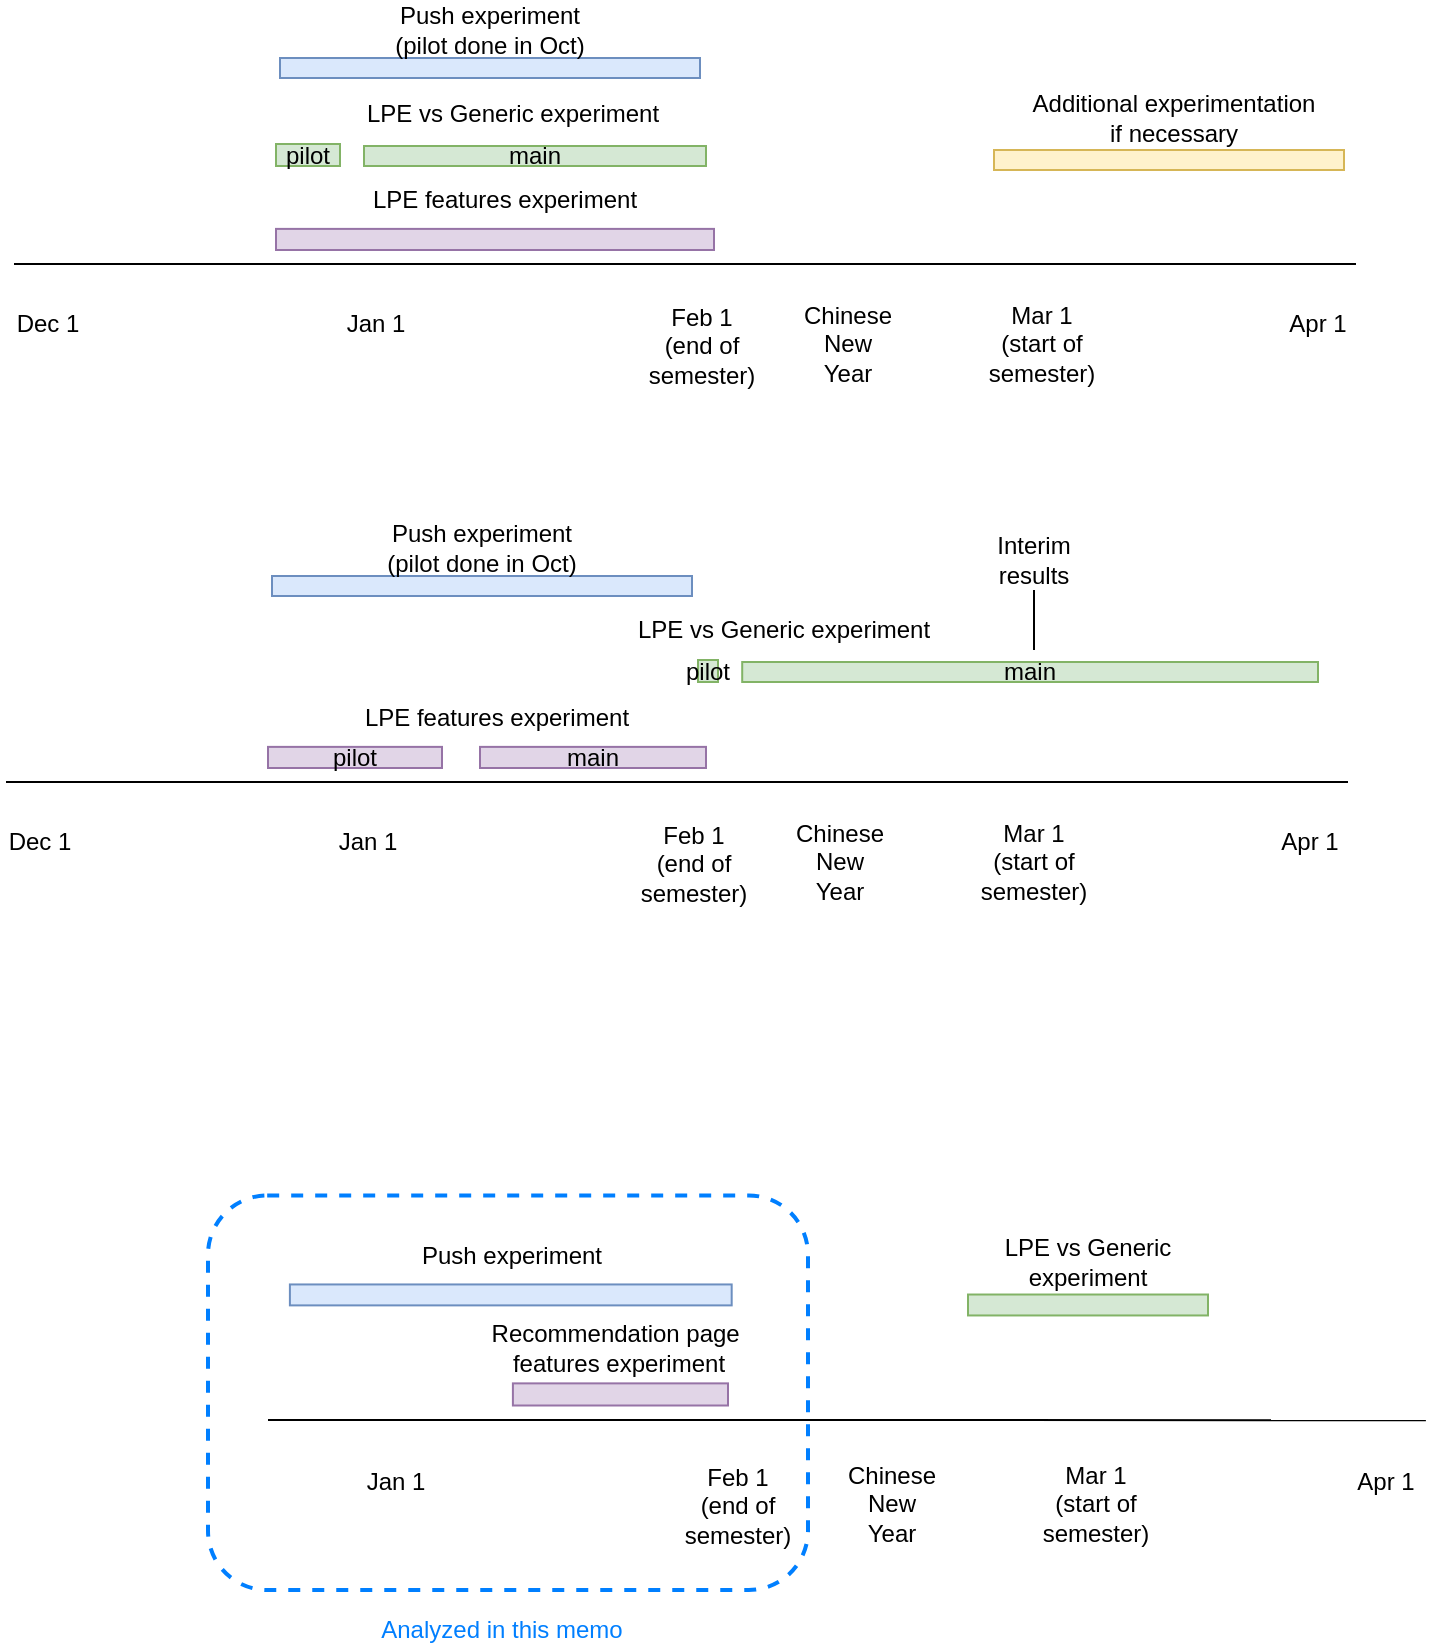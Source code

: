 <mxfile version="14.1.9" type="github">
  <diagram id="9kw0mO2XZqRHTkTSrYz0" name="Page-1">
    <mxGraphModel dx="925" dy="504" grid="1" gridSize="10" guides="1" tooltips="1" connect="1" arrows="1" fold="1" page="1" pageScale="1" pageWidth="827" pageHeight="1169" math="0" shadow="0">
      <root>
        <mxCell id="0" />
        <mxCell id="1" parent="0" />
        <mxCell id="svRwzcFXPkf0f7jTmVtS-1" value="" style="endArrow=none;html=1;" parent="1" edge="1">
          <mxGeometry width="50" height="50" relative="1" as="geometry">
            <mxPoint x="63" y="257" as="sourcePoint" />
            <mxPoint x="734" y="257" as="targetPoint" />
          </mxGeometry>
        </mxCell>
        <mxCell id="svRwzcFXPkf0f7jTmVtS-5" value="Dec 1" style="text;html=1;strokeColor=none;fillColor=none;align=center;verticalAlign=middle;whiteSpace=wrap;rounded=0;" parent="1" vertex="1">
          <mxGeometry x="60" y="277" width="40" height="20" as="geometry" />
        </mxCell>
        <mxCell id="svRwzcFXPkf0f7jTmVtS-7" value="Jan 1" style="text;html=1;strokeColor=none;fillColor=none;align=center;verticalAlign=middle;whiteSpace=wrap;rounded=0;" parent="1" vertex="1">
          <mxGeometry x="224" y="277" width="40" height="20" as="geometry" />
        </mxCell>
        <mxCell id="k94z_0Pb7mNIg170iiSW-1" value="Feb 1 (end of semester)" style="text;html=1;strokeColor=none;fillColor=none;align=center;verticalAlign=middle;whiteSpace=wrap;rounded=0;" parent="1" vertex="1">
          <mxGeometry x="387" y="277" width="40" height="42" as="geometry" />
        </mxCell>
        <mxCell id="k94z_0Pb7mNIg170iiSW-5" value="Mar 1 (start of semester)" style="text;html=1;strokeColor=none;fillColor=none;align=center;verticalAlign=middle;whiteSpace=wrap;rounded=0;" parent="1" vertex="1">
          <mxGeometry x="557" y="277" width="40" height="40" as="geometry" />
        </mxCell>
        <mxCell id="k94z_0Pb7mNIg170iiSW-6" value="Apr 1" style="text;html=1;strokeColor=none;fillColor=none;align=center;verticalAlign=middle;whiteSpace=wrap;rounded=0;" parent="1" vertex="1">
          <mxGeometry x="695" y="277" width="40" height="20" as="geometry" />
        </mxCell>
        <mxCell id="k94z_0Pb7mNIg170iiSW-10" value="" style="group" parent="1" vertex="1" connectable="0">
          <mxGeometry x="553" y="174" width="175" height="36" as="geometry" />
        </mxCell>
        <mxCell id="k94z_0Pb7mNIg170iiSW-8" value="" style="rounded=0;whiteSpace=wrap;html=1;fillColor=#fff2cc;strokeColor=#d6b656;" parent="k94z_0Pb7mNIg170iiSW-10" vertex="1">
          <mxGeometry y="26" width="175" height="10" as="geometry" />
        </mxCell>
        <mxCell id="k94z_0Pb7mNIg170iiSW-9" value="Additional experimentation if necessary" style="text;html=1;strokeColor=none;fillColor=none;align=center;verticalAlign=middle;whiteSpace=wrap;rounded=0;" parent="k94z_0Pb7mNIg170iiSW-10" vertex="1">
          <mxGeometry x="15" width="150" height="20" as="geometry" />
        </mxCell>
        <mxCell id="k94z_0Pb7mNIg170iiSW-11" value="" style="group" parent="1" vertex="1" connectable="0">
          <mxGeometry x="194" y="212" width="225" height="38" as="geometry" />
        </mxCell>
        <mxCell id="k94z_0Pb7mNIg170iiSW-12" value="" style="rounded=0;whiteSpace=wrap;html=1;fillColor=#e1d5e7;strokeColor=#9673a6;" parent="k94z_0Pb7mNIg170iiSW-11" vertex="1">
          <mxGeometry y="27.444" width="219" height="10.556" as="geometry" />
        </mxCell>
        <mxCell id="k94z_0Pb7mNIg170iiSW-13" value="LPE features experiment" style="text;html=1;strokeColor=none;fillColor=none;align=center;verticalAlign=middle;whiteSpace=wrap;rounded=0;" parent="k94z_0Pb7mNIg170iiSW-11" vertex="1">
          <mxGeometry x="32.525" y="2.111" width="162.624" height="21.111" as="geometry" />
        </mxCell>
        <mxCell id="k94z_0Pb7mNIg170iiSW-20" value="" style="group" parent="1" vertex="1" connectable="0">
          <mxGeometry x="196" y="128" width="210" height="36" as="geometry" />
        </mxCell>
        <mxCell id="k94z_0Pb7mNIg170iiSW-21" value="" style="rounded=0;whiteSpace=wrap;html=1;fillColor=#dae8fc;strokeColor=#6c8ebf;" parent="k94z_0Pb7mNIg170iiSW-20" vertex="1">
          <mxGeometry y="26" width="210" height="10" as="geometry" />
        </mxCell>
        <mxCell id="k94z_0Pb7mNIg170iiSW-22" value="Push experiment &lt;br&gt;(pilot done in Oct)" style="text;html=1;strokeColor=none;fillColor=none;align=center;verticalAlign=middle;whiteSpace=wrap;rounded=0;" parent="k94z_0Pb7mNIg170iiSW-20" vertex="1">
          <mxGeometry x="30" y="2" width="150" height="20" as="geometry" />
        </mxCell>
        <mxCell id="k94z_0Pb7mNIg170iiSW-23" style="edgeStyle=orthogonalEdgeStyle;rounded=0;orthogonalLoop=1;jettySize=auto;html=1;exitX=0.5;exitY=1;exitDx=0;exitDy=0;" parent="k94z_0Pb7mNIg170iiSW-20" source="k94z_0Pb7mNIg170iiSW-22" target="k94z_0Pb7mNIg170iiSW-22" edge="1">
          <mxGeometry relative="1" as="geometry" />
        </mxCell>
        <mxCell id="k94z_0Pb7mNIg170iiSW-16" value="main" style="rounded=0;whiteSpace=wrap;html=1;fillColor=#d5e8d4;strokeColor=#82b366;" parent="1" vertex="1">
          <mxGeometry x="238" y="198" width="171" height="10" as="geometry" />
        </mxCell>
        <mxCell id="k94z_0Pb7mNIg170iiSW-17" value="LPE vs Generic experiment" style="text;html=1;strokeColor=none;fillColor=none;align=center;verticalAlign=middle;whiteSpace=wrap;rounded=0;" parent="1" vertex="1">
          <mxGeometry x="236" y="172" width="153" height="20" as="geometry" />
        </mxCell>
        <mxCell id="k94z_0Pb7mNIg170iiSW-19" style="edgeStyle=orthogonalEdgeStyle;rounded=0;orthogonalLoop=1;jettySize=auto;html=1;exitX=0.5;exitY=1;exitDx=0;exitDy=0;" parent="1" source="k94z_0Pb7mNIg170iiSW-17" target="k94z_0Pb7mNIg170iiSW-17" edge="1">
          <mxGeometry x="207" y="172" as="geometry" />
        </mxCell>
        <mxCell id="k94z_0Pb7mNIg170iiSW-30" value="pilot" style="rounded=0;whiteSpace=wrap;html=1;fillColor=#d5e8d4;strokeColor=#82b366;" parent="1" vertex="1">
          <mxGeometry x="194" y="197" width="32" height="11" as="geometry" />
        </mxCell>
        <mxCell id="k94z_0Pb7mNIg170iiSW-31" value="Chinese New Year" style="text;html=1;strokeColor=none;fillColor=none;align=center;verticalAlign=middle;whiteSpace=wrap;rounded=0;" parent="1" vertex="1">
          <mxGeometry x="460" y="277" width="40" height="40.5" as="geometry" />
        </mxCell>
        <mxCell id="S08e8VoS9cVCSWtRFzNA-45" value="" style="group" vertex="1" connectable="0" parent="1">
          <mxGeometry x="56" y="387" width="675" height="191" as="geometry" />
        </mxCell>
        <mxCell id="jeiLrmdcQPQ38rP_3Onz-1" value="" style="endArrow=none;html=1;" parent="S08e8VoS9cVCSWtRFzNA-45" edge="1">
          <mxGeometry width="50" height="50" relative="1" as="geometry">
            <mxPoint x="3" y="129" as="sourcePoint" />
            <mxPoint x="674" y="129" as="targetPoint" />
          </mxGeometry>
        </mxCell>
        <mxCell id="jeiLrmdcQPQ38rP_3Onz-2" value="Dec 1" style="text;html=1;strokeColor=none;fillColor=none;align=center;verticalAlign=middle;whiteSpace=wrap;rounded=0;" parent="S08e8VoS9cVCSWtRFzNA-45" vertex="1">
          <mxGeometry y="149" width="40" height="20" as="geometry" />
        </mxCell>
        <mxCell id="jeiLrmdcQPQ38rP_3Onz-3" value="Jan 1" style="text;html=1;strokeColor=none;fillColor=none;align=center;verticalAlign=middle;whiteSpace=wrap;rounded=0;" parent="S08e8VoS9cVCSWtRFzNA-45" vertex="1">
          <mxGeometry x="164" y="149" width="40" height="20" as="geometry" />
        </mxCell>
        <mxCell id="jeiLrmdcQPQ38rP_3Onz-4" value="Feb 1 (end of semester)" style="text;html=1;strokeColor=none;fillColor=none;align=center;verticalAlign=middle;whiteSpace=wrap;rounded=0;" parent="S08e8VoS9cVCSWtRFzNA-45" vertex="1">
          <mxGeometry x="327" y="149" width="40" height="42" as="geometry" />
        </mxCell>
        <mxCell id="jeiLrmdcQPQ38rP_3Onz-5" value="Mar 1 (start of semester)" style="text;html=1;strokeColor=none;fillColor=none;align=center;verticalAlign=middle;whiteSpace=wrap;rounded=0;" parent="S08e8VoS9cVCSWtRFzNA-45" vertex="1">
          <mxGeometry x="497" y="149" width="40" height="40" as="geometry" />
        </mxCell>
        <mxCell id="jeiLrmdcQPQ38rP_3Onz-6" value="Apr 1" style="text;html=1;strokeColor=none;fillColor=none;align=center;verticalAlign=middle;whiteSpace=wrap;rounded=0;" parent="S08e8VoS9cVCSWtRFzNA-45" vertex="1">
          <mxGeometry x="635" y="149" width="40" height="20" as="geometry" />
        </mxCell>
        <mxCell id="jeiLrmdcQPQ38rP_3Onz-10" value="" style="group" parent="S08e8VoS9cVCSWtRFzNA-45" vertex="1" connectable="0">
          <mxGeometry x="134" y="84" width="225" height="38" as="geometry" />
        </mxCell>
        <mxCell id="jeiLrmdcQPQ38rP_3Onz-11" value="main" style="rounded=0;whiteSpace=wrap;html=1;fillColor=#e1d5e7;strokeColor=#9673a6;" parent="jeiLrmdcQPQ38rP_3Onz-10" vertex="1">
          <mxGeometry x="106" y="27.44" width="113" height="10.56" as="geometry" />
        </mxCell>
        <mxCell id="jeiLrmdcQPQ38rP_3Onz-12" value="LPE features experiment" style="text;html=1;strokeColor=none;fillColor=none;align=center;verticalAlign=middle;whiteSpace=wrap;rounded=0;" parent="jeiLrmdcQPQ38rP_3Onz-10" vertex="1">
          <mxGeometry x="32.525" y="2.111" width="162.624" height="21.111" as="geometry" />
        </mxCell>
        <mxCell id="jeiLrmdcQPQ38rP_3Onz-24" value="pilot" style="rounded=0;whiteSpace=wrap;html=1;fillColor=#e1d5e7;strokeColor=#9673a6;" parent="jeiLrmdcQPQ38rP_3Onz-10" vertex="1">
          <mxGeometry y="27.44" width="87" height="10.56" as="geometry" />
        </mxCell>
        <mxCell id="jeiLrmdcQPQ38rP_3Onz-13" value="" style="group" parent="S08e8VoS9cVCSWtRFzNA-45" vertex="1" connectable="0">
          <mxGeometry x="136" width="210" height="36" as="geometry" />
        </mxCell>
        <mxCell id="jeiLrmdcQPQ38rP_3Onz-14" value="" style="rounded=0;whiteSpace=wrap;html=1;fillColor=#dae8fc;strokeColor=#6c8ebf;" parent="jeiLrmdcQPQ38rP_3Onz-13" vertex="1">
          <mxGeometry y="26" width="210" height="10" as="geometry" />
        </mxCell>
        <mxCell id="jeiLrmdcQPQ38rP_3Onz-15" value="Push experiment &lt;br&gt;(pilot done in Oct)" style="text;html=1;strokeColor=none;fillColor=none;align=center;verticalAlign=middle;whiteSpace=wrap;rounded=0;" parent="jeiLrmdcQPQ38rP_3Onz-13" vertex="1">
          <mxGeometry x="30" y="2" width="150" height="20" as="geometry" />
        </mxCell>
        <mxCell id="jeiLrmdcQPQ38rP_3Onz-16" style="edgeStyle=orthogonalEdgeStyle;rounded=0;orthogonalLoop=1;jettySize=auto;html=1;exitX=0.5;exitY=1;exitDx=0;exitDy=0;" parent="jeiLrmdcQPQ38rP_3Onz-13" source="jeiLrmdcQPQ38rP_3Onz-15" target="jeiLrmdcQPQ38rP_3Onz-15" edge="1">
          <mxGeometry relative="1" as="geometry" />
        </mxCell>
        <mxCell id="jeiLrmdcQPQ38rP_3Onz-21" value="Chinese New Year" style="text;html=1;strokeColor=none;fillColor=none;align=center;verticalAlign=middle;whiteSpace=wrap;rounded=0;" parent="S08e8VoS9cVCSWtRFzNA-45" vertex="1">
          <mxGeometry x="400" y="149" width="40" height="40.5" as="geometry" />
        </mxCell>
        <mxCell id="jeiLrmdcQPQ38rP_3Onz-23" value="" style="group" parent="S08e8VoS9cVCSWtRFzNA-45" vertex="1" connectable="0">
          <mxGeometry x="349" y="43" width="310" height="36" as="geometry" />
        </mxCell>
        <mxCell id="jeiLrmdcQPQ38rP_3Onz-17" value="main" style="rounded=0;whiteSpace=wrap;html=1;fillColor=#d5e8d4;strokeColor=#82b366;" parent="jeiLrmdcQPQ38rP_3Onz-23" vertex="1">
          <mxGeometry x="22.1" y="26" width="287.9" height="10" as="geometry" />
        </mxCell>
        <mxCell id="jeiLrmdcQPQ38rP_3Onz-18" value="LPE vs Generic experiment" style="text;html=1;strokeColor=none;fillColor=none;align=center;verticalAlign=middle;whiteSpace=wrap;rounded=0;" parent="jeiLrmdcQPQ38rP_3Onz-23" vertex="1">
          <mxGeometry x="-35" width="155.95" height="20" as="geometry" />
        </mxCell>
        <mxCell id="jeiLrmdcQPQ38rP_3Onz-19" style="edgeStyle=orthogonalEdgeStyle;rounded=0;orthogonalLoop=1;jettySize=auto;html=1;exitX=0.5;exitY=1;exitDx=0;exitDy=0;" parent="jeiLrmdcQPQ38rP_3Onz-23" source="jeiLrmdcQPQ38rP_3Onz-18" target="jeiLrmdcQPQ38rP_3Onz-18" edge="1">
          <mxGeometry x="6.53" as="geometry" />
        </mxCell>
        <mxCell id="jeiLrmdcQPQ38rP_3Onz-20" value="pilot" style="rounded=0;whiteSpace=wrap;html=1;fillColor=#d5e8d4;strokeColor=#82b366;" parent="jeiLrmdcQPQ38rP_3Onz-23" vertex="1">
          <mxGeometry y="25" width="10" height="11" as="geometry" />
        </mxCell>
        <mxCell id="6gp9r4nvVDrnhvf9znyI-2" value="" style="endArrow=none;html=1;" parent="S08e8VoS9cVCSWtRFzNA-45" edge="1">
          <mxGeometry width="50" height="50" relative="1" as="geometry">
            <mxPoint x="517" y="63" as="sourcePoint" />
            <mxPoint x="517" y="33" as="targetPoint" />
          </mxGeometry>
        </mxCell>
        <mxCell id="6gp9r4nvVDrnhvf9znyI-3" value="Interim results" style="text;html=1;strokeColor=none;fillColor=none;align=center;verticalAlign=middle;whiteSpace=wrap;rounded=0;" parent="S08e8VoS9cVCSWtRFzNA-45" vertex="1">
          <mxGeometry x="497" y="8" width="40" height="20" as="geometry" />
        </mxCell>
        <mxCell id="S08e8VoS9cVCSWtRFzNA-72" value="" style="endArrow=none;html=1;" edge="1" parent="1">
          <mxGeometry x="60" y="700" width="50" height="50" as="geometry">
            <mxPoint x="190" y="835" as="sourcePoint" />
            <mxPoint x="768.948" y="835.079" as="targetPoint" />
          </mxGeometry>
        </mxCell>
        <mxCell id="S08e8VoS9cVCSWtRFzNA-74" value="Jan 1" style="text;html=1;strokeColor=none;fillColor=none;align=center;verticalAlign=middle;whiteSpace=wrap;rounded=0;" vertex="1" parent="1">
          <mxGeometry x="232.504" y="856.021" width="42.074" height="20.942" as="geometry" />
        </mxCell>
        <mxCell id="S08e8VoS9cVCSWtRFzNA-75" value="Feb 1 (end of semester)" style="text;html=1;strokeColor=none;fillColor=none;align=center;verticalAlign=middle;whiteSpace=wrap;rounded=0;" vertex="1" parent="1">
          <mxGeometry x="403.956" y="856.021" width="42.074" height="43.979" as="geometry" />
        </mxCell>
        <mxCell id="S08e8VoS9cVCSWtRFzNA-76" value="Mar 1 (start of semester)" style="text;html=1;strokeColor=none;fillColor=none;align=center;verticalAlign=middle;whiteSpace=wrap;rounded=0;" vertex="1" parent="1">
          <mxGeometry x="582.77" y="856.021" width="42.074" height="41.885" as="geometry" />
        </mxCell>
        <mxCell id="S08e8VoS9cVCSWtRFzNA-77" value="Apr 1" style="text;html=1;strokeColor=none;fillColor=none;align=center;verticalAlign=middle;whiteSpace=wrap;rounded=0;" vertex="1" parent="1">
          <mxGeometry x="727.926" y="856.021" width="42.074" height="20.942" as="geometry" />
        </mxCell>
        <mxCell id="S08e8VoS9cVCSWtRFzNA-86" value="Chinese New Year" style="text;html=1;strokeColor=none;fillColor=none;align=center;verticalAlign=middle;whiteSpace=wrap;rounded=0;" vertex="1" parent="1">
          <mxGeometry x="480.741" y="856.021" width="42.074" height="42.408" as="geometry" />
        </mxCell>
        <mxCell id="S08e8VoS9cVCSWtRFzNA-82" value="" style="group" vertex="1" connectable="0" parent="1">
          <mxGeometry x="200.952" y="740" width="220.889" height="37.696" as="geometry" />
        </mxCell>
        <mxCell id="S08e8VoS9cVCSWtRFzNA-83" value="" style="rounded=0;whiteSpace=wrap;html=1;fillColor=#dae8fc;strokeColor=#6c8ebf;" vertex="1" parent="S08e8VoS9cVCSWtRFzNA-82">
          <mxGeometry y="27.225" width="220.889" height="10.471" as="geometry" />
        </mxCell>
        <mxCell id="S08e8VoS9cVCSWtRFzNA-84" value="Push experiment &lt;br&gt;" style="text;html=1;strokeColor=none;fillColor=none;align=center;verticalAlign=middle;whiteSpace=wrap;rounded=0;" vertex="1" parent="S08e8VoS9cVCSWtRFzNA-82">
          <mxGeometry x="31.556" y="2.094" width="157.778" height="20.942" as="geometry" />
        </mxCell>
        <mxCell id="S08e8VoS9cVCSWtRFzNA-85" style="edgeStyle=orthogonalEdgeStyle;rounded=0;orthogonalLoop=1;jettySize=auto;html=1;exitX=0.5;exitY=1;exitDx=0;exitDy=0;" edge="1" parent="S08e8VoS9cVCSWtRFzNA-82" source="S08e8VoS9cVCSWtRFzNA-84" target="S08e8VoS9cVCSWtRFzNA-84">
          <mxGeometry relative="1" as="geometry" />
        </mxCell>
        <mxCell id="S08e8VoS9cVCSWtRFzNA-97" value="" style="group" vertex="1" connectable="0" parent="1">
          <mxGeometry x="540" y="745.03" width="120" height="37.7" as="geometry" />
        </mxCell>
        <mxCell id="S08e8VoS9cVCSWtRFzNA-88" value="" style="rounded=0;whiteSpace=wrap;html=1;fillColor=#d5e8d4;strokeColor=#82b366;fillOpacity=100;" vertex="1" parent="S08e8VoS9cVCSWtRFzNA-97">
          <mxGeometry y="27.23" width="120" height="10.47" as="geometry" />
        </mxCell>
        <mxCell id="S08e8VoS9cVCSWtRFzNA-89" value="LPE vs Generic experiment" style="text;html=1;strokeColor=none;fillColor=none;align=center;verticalAlign=middle;whiteSpace=wrap;rounded=0;" vertex="1" parent="S08e8VoS9cVCSWtRFzNA-97">
          <mxGeometry x="15.81" width="88.373" height="20.942" as="geometry" />
        </mxCell>
        <mxCell id="S08e8VoS9cVCSWtRFzNA-90" style="edgeStyle=orthogonalEdgeStyle;rounded=0;orthogonalLoop=1;jettySize=auto;html=1;exitX=0.5;exitY=1;exitDx=0;exitDy=0;" edge="1" parent="S08e8VoS9cVCSWtRFzNA-97" source="S08e8VoS9cVCSWtRFzNA-89" target="S08e8VoS9cVCSWtRFzNA-89">
          <mxGeometry x="-85.576" as="geometry" />
        </mxCell>
        <mxCell id="S08e8VoS9cVCSWtRFzNA-98" value="" style="group" vertex="1" connectable="0" parent="1">
          <mxGeometry x="279.999" y="787.959" width="171.056" height="39.79" as="geometry" />
        </mxCell>
        <mxCell id="S08e8VoS9cVCSWtRFzNA-79" value="" style="rounded=0;whiteSpace=wrap;html=1;fillColor=#e1d5e7;strokeColor=#9673a6;" vertex="1" parent="S08e8VoS9cVCSWtRFzNA-98">
          <mxGeometry x="32.45" y="28.73" width="107.55" height="11.06" as="geometry" />
        </mxCell>
        <mxCell id="S08e8VoS9cVCSWtRFzNA-80" value="Recommendation page&amp;nbsp; features experiment" style="text;html=1;strokeColor=none;fillColor=none;align=center;verticalAlign=middle;whiteSpace=wrap;rounded=0;" vertex="1" parent="S08e8VoS9cVCSWtRFzNA-98">
          <mxGeometry width="171.056" height="22.106" as="geometry" />
        </mxCell>
        <mxCell id="S08e8VoS9cVCSWtRFzNA-103" value="" style="group" vertex="1" connectable="0" parent="1">
          <mxGeometry x="160" y="722.73" width="300" height="227.27" as="geometry" />
        </mxCell>
        <mxCell id="S08e8VoS9cVCSWtRFzNA-100" value="" style="rounded=1;whiteSpace=wrap;html=1;strokeColor=#007FFF;fillColor=none;strokeWidth=2;dashed=1;" vertex="1" parent="S08e8VoS9cVCSWtRFzNA-103">
          <mxGeometry width="300" height="197.27" as="geometry" />
        </mxCell>
        <mxCell id="S08e8VoS9cVCSWtRFzNA-101" value="&lt;font color=&quot;#007fff&quot;&gt;Analyzed in this memo&lt;/font&gt;" style="text;html=1;strokeColor=none;fillColor=none;align=center;verticalAlign=middle;whiteSpace=wrap;rounded=0;dashed=1;" vertex="1" parent="S08e8VoS9cVCSWtRFzNA-103">
          <mxGeometry x="83.5" y="207.27" width="126" height="20" as="geometry" />
        </mxCell>
      </root>
    </mxGraphModel>
  </diagram>
</mxfile>

